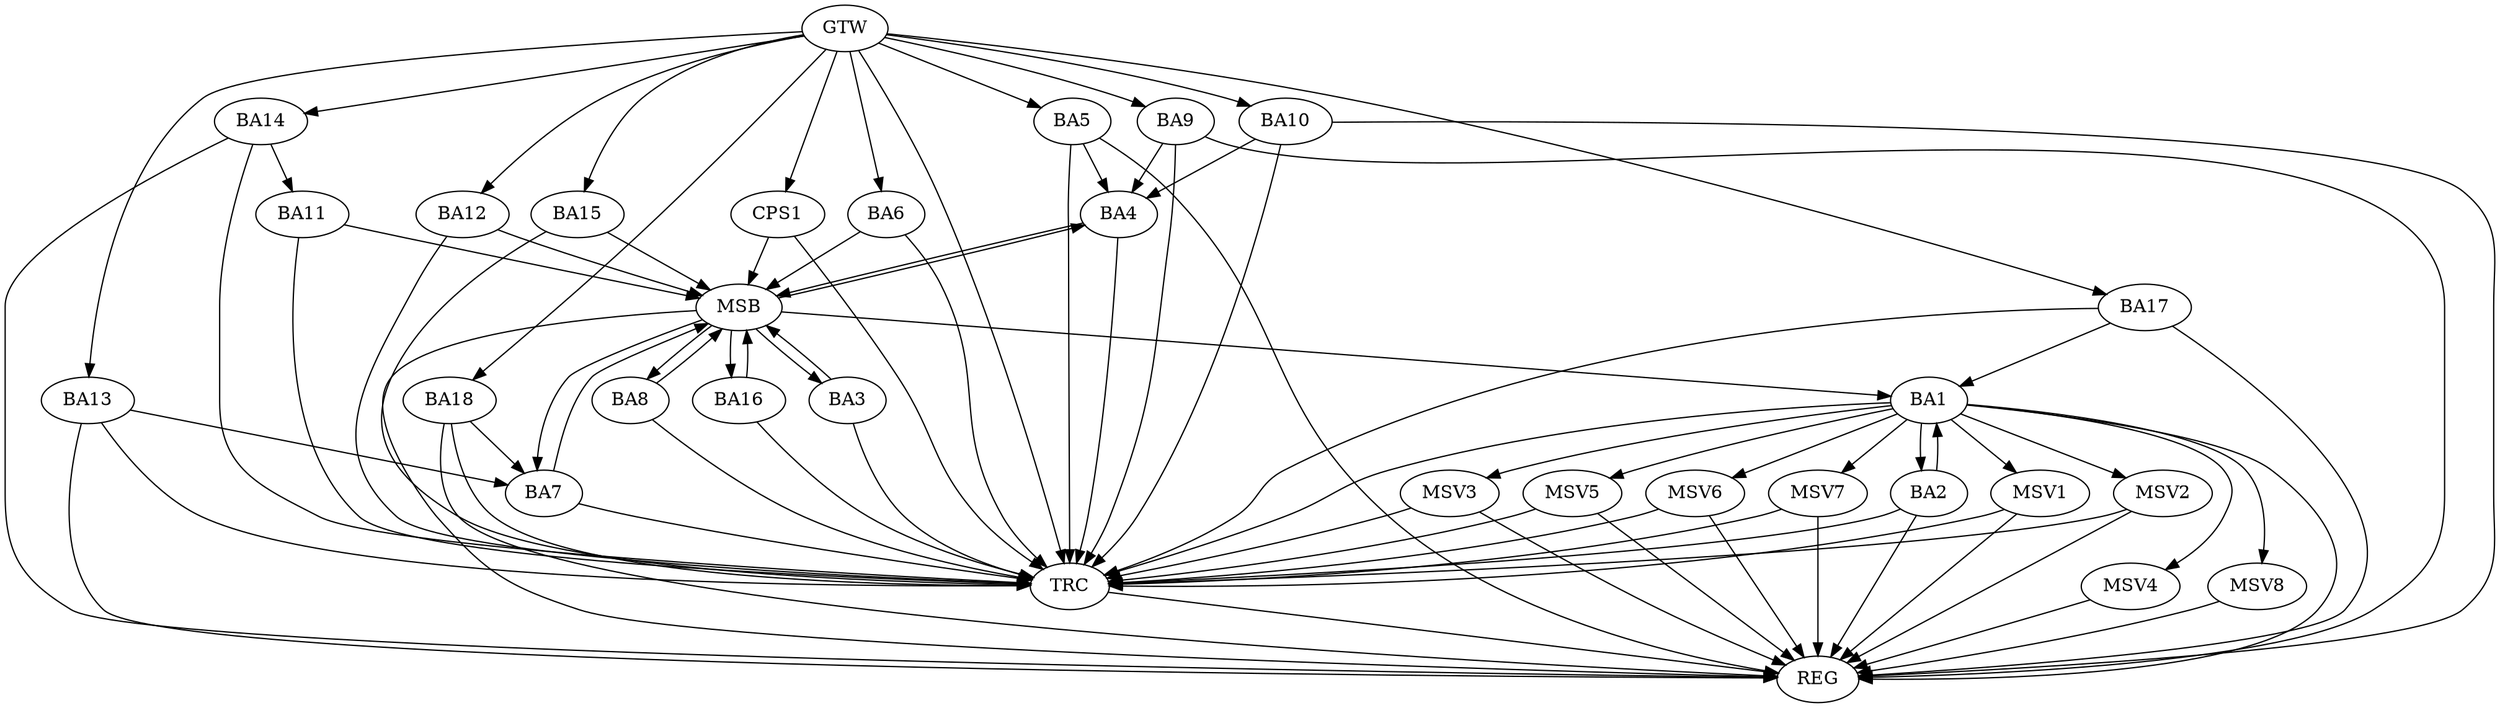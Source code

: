strict digraph G {
  BA1 [ label="BA1" ];
  BA2 [ label="BA2" ];
  BA3 [ label="BA3" ];
  BA4 [ label="BA4" ];
  BA5 [ label="BA5" ];
  BA6 [ label="BA6" ];
  BA7 [ label="BA7" ];
  BA8 [ label="BA8" ];
  BA9 [ label="BA9" ];
  BA10 [ label="BA10" ];
  BA11 [ label="BA11" ];
  BA12 [ label="BA12" ];
  BA13 [ label="BA13" ];
  BA14 [ label="BA14" ];
  BA15 [ label="BA15" ];
  BA16 [ label="BA16" ];
  BA17 [ label="BA17" ];
  BA18 [ label="BA18" ];
  CPS1 [ label="CPS1" ];
  GTW [ label="GTW" ];
  REG [ label="REG" ];
  MSB [ label="MSB" ];
  TRC [ label="TRC" ];
  MSV1 [ label="MSV1" ];
  MSV2 [ label="MSV2" ];
  MSV3 [ label="MSV3" ];
  MSV4 [ label="MSV4" ];
  MSV5 [ label="MSV5" ];
  MSV6 [ label="MSV6" ];
  MSV7 [ label="MSV7" ];
  MSV8 [ label="MSV8" ];
  BA1 -> BA2;
  BA2 -> BA1;
  BA5 -> BA4;
  BA9 -> BA4;
  BA10 -> BA4;
  BA13 -> BA7;
  BA14 -> BA11;
  BA17 -> BA1;
  BA18 -> BA7;
  GTW -> BA5;
  GTW -> BA6;
  GTW -> BA9;
  GTW -> BA10;
  GTW -> BA12;
  GTW -> BA13;
  GTW -> BA14;
  GTW -> BA15;
  GTW -> BA17;
  GTW -> BA18;
  GTW -> CPS1;
  BA1 -> REG;
  BA2 -> REG;
  BA5 -> REG;
  BA9 -> REG;
  BA10 -> REG;
  BA13 -> REG;
  BA14 -> REG;
  BA17 -> REG;
  BA18 -> REG;
  BA3 -> MSB;
  MSB -> BA1;
  MSB -> REG;
  BA4 -> MSB;
  MSB -> BA3;
  BA6 -> MSB;
  BA7 -> MSB;
  MSB -> BA4;
  BA8 -> MSB;
  BA11 -> MSB;
  MSB -> BA7;
  BA12 -> MSB;
  BA15 -> MSB;
  BA16 -> MSB;
  MSB -> BA8;
  CPS1 -> MSB;
  MSB -> BA16;
  BA1 -> TRC;
  BA2 -> TRC;
  BA3 -> TRC;
  BA4 -> TRC;
  BA5 -> TRC;
  BA6 -> TRC;
  BA7 -> TRC;
  BA8 -> TRC;
  BA9 -> TRC;
  BA10 -> TRC;
  BA11 -> TRC;
  BA12 -> TRC;
  BA13 -> TRC;
  BA14 -> TRC;
  BA15 -> TRC;
  BA16 -> TRC;
  BA17 -> TRC;
  BA18 -> TRC;
  CPS1 -> TRC;
  GTW -> TRC;
  TRC -> REG;
  BA1 -> MSV1;
  MSV1 -> REG;
  MSV1 -> TRC;
  BA1 -> MSV2;
  BA1 -> MSV3;
  MSV2 -> REG;
  MSV2 -> TRC;
  MSV3 -> REG;
  MSV3 -> TRC;
  BA1 -> MSV4;
  MSV4 -> REG;
  BA1 -> MSV5;
  MSV5 -> REG;
  MSV5 -> TRC;
  BA1 -> MSV6;
  BA1 -> MSV7;
  MSV6 -> REG;
  MSV6 -> TRC;
  MSV7 -> REG;
  MSV7 -> TRC;
  BA1 -> MSV8;
  MSV8 -> REG;
}
